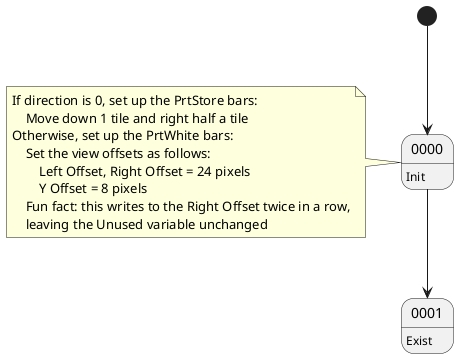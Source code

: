 @startuml Npc 239 - Cage Bars

[*] --> 0000

0000 : Init
note left
If direction is 0, set up the PrtStore bars:
    Move down 1 tile and right half a tile
Otherwise, set up the PrtWhite bars:
    Set the view offsets as follows:
        Left Offset, Right Offset = 24 pixels
        Y Offset = 8 pixels
    Fun fact: this writes to the Right Offset twice in a row,
    leaving the Unused variable unchanged
end note

0000 --> 0001

0001 : Exist

@enduml